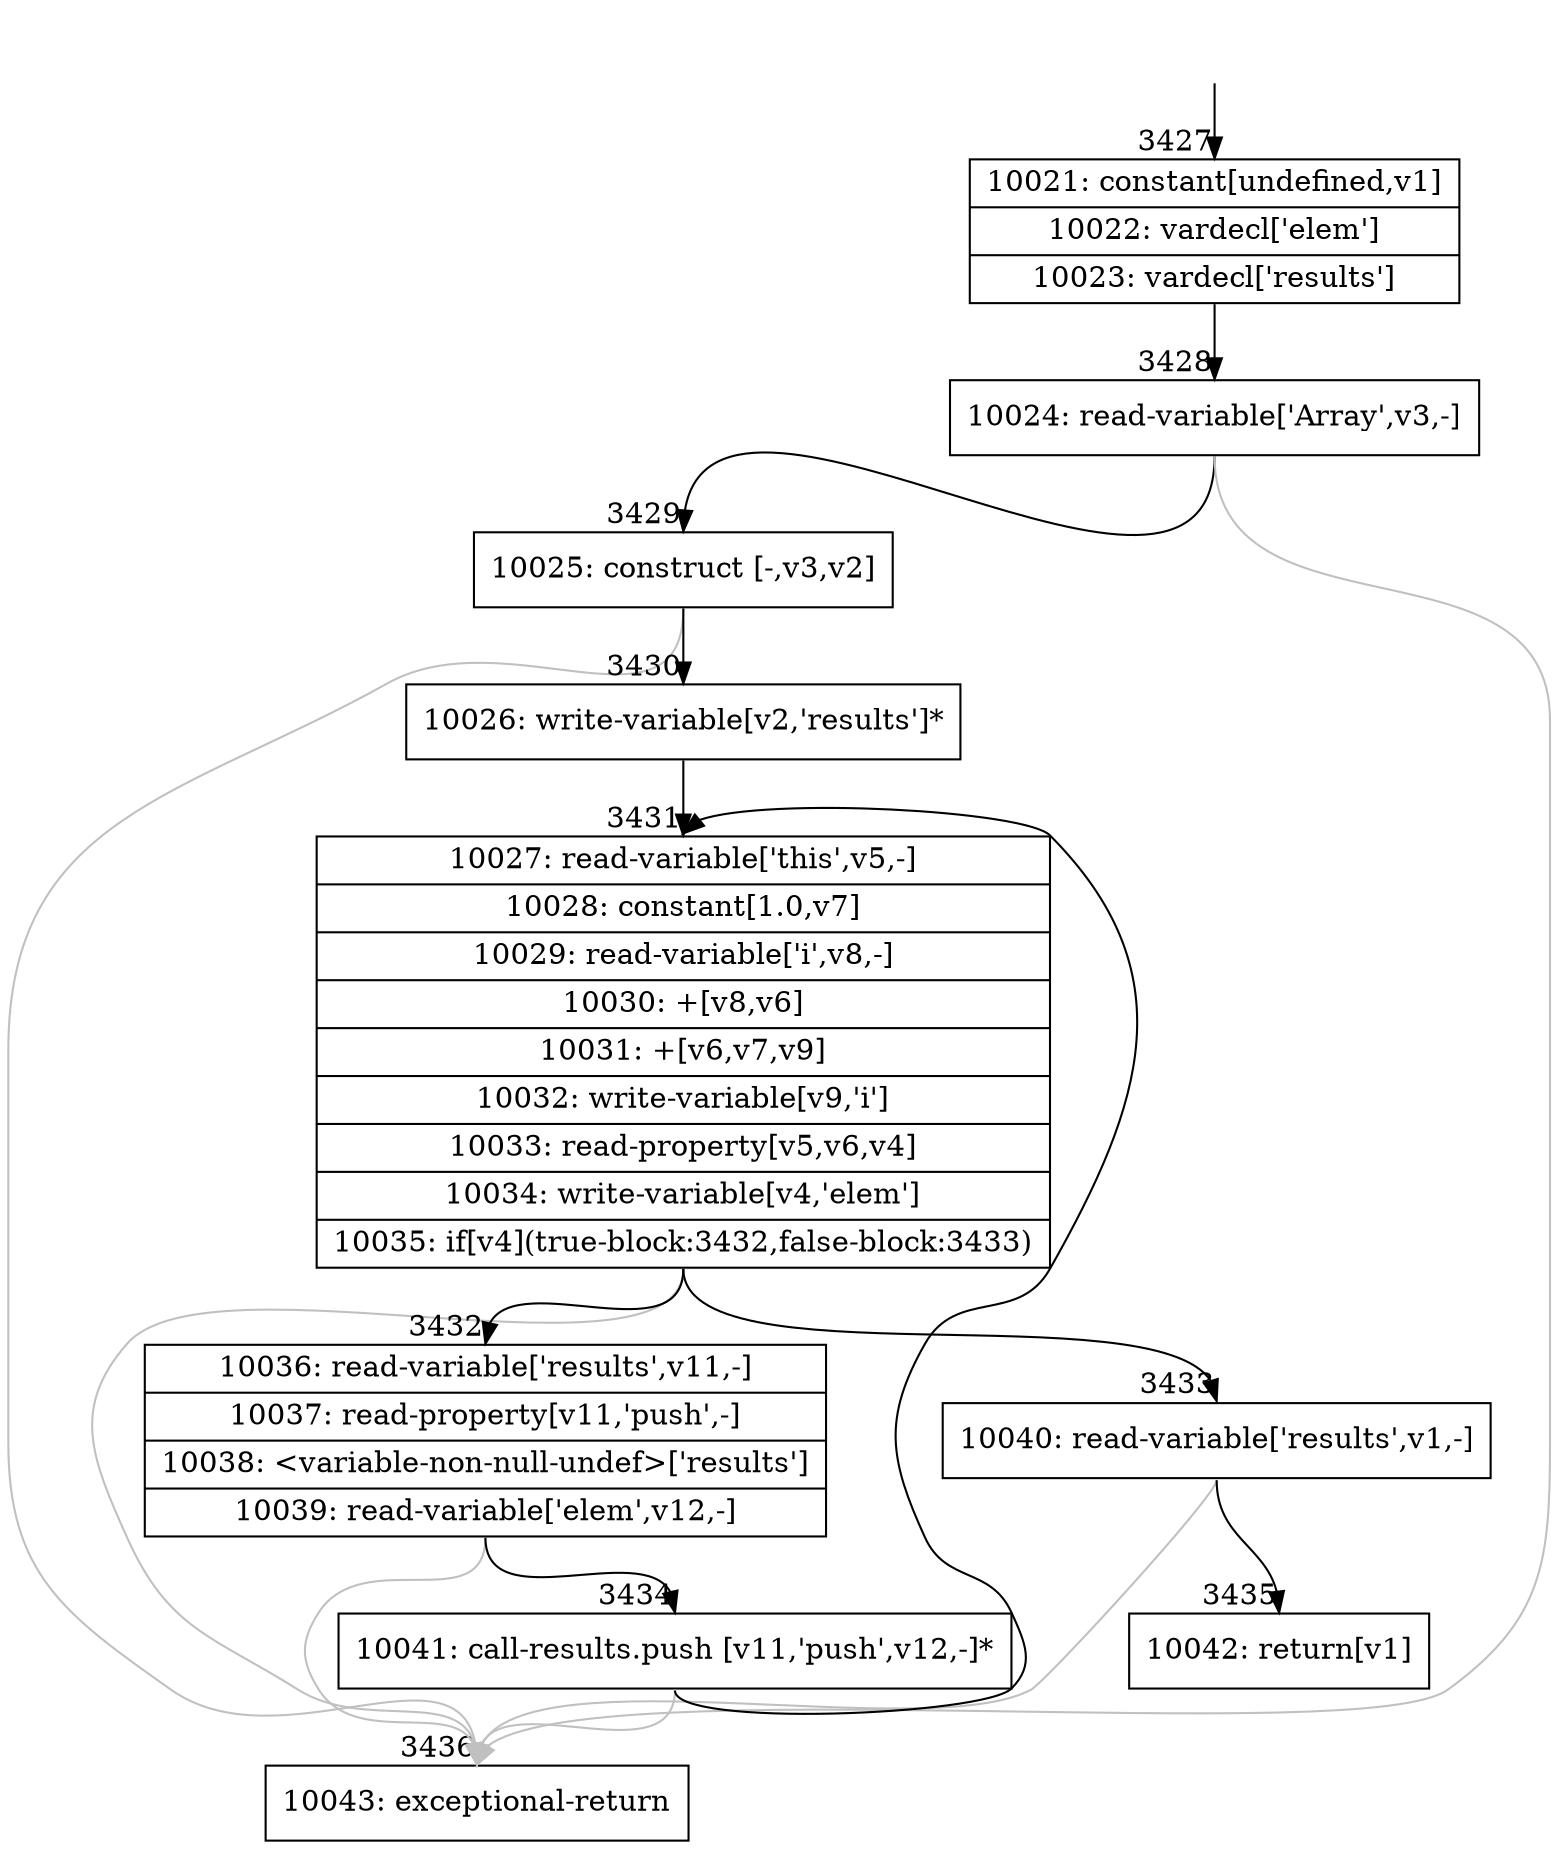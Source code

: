 digraph {
rankdir="TD"
BB_entry225[shape=none,label=""];
BB_entry225 -> BB3427 [tailport=s, headport=n, headlabel="    3427"]
BB3427 [shape=record label="{10021: constant[undefined,v1]|10022: vardecl['elem']|10023: vardecl['results']}" ] 
BB3427 -> BB3428 [tailport=s, headport=n, headlabel="      3428"]
BB3428 [shape=record label="{10024: read-variable['Array',v3,-]}" ] 
BB3428 -> BB3429 [tailport=s, headport=n, headlabel="      3429"]
BB3428 -> BB3436 [tailport=s, headport=n, color=gray, headlabel="      3436"]
BB3429 [shape=record label="{10025: construct [-,v3,v2]}" ] 
BB3429 -> BB3430 [tailport=s, headport=n, headlabel="      3430"]
BB3429 -> BB3436 [tailport=s, headport=n, color=gray]
BB3430 [shape=record label="{10026: write-variable[v2,'results']*}" ] 
BB3430 -> BB3431 [tailport=s, headport=n, headlabel="      3431"]
BB3431 [shape=record label="{10027: read-variable['this',v5,-]|10028: constant[1.0,v7]|10029: read-variable['i',v8,-]|10030: +[v8,v6]|10031: +[v6,v7,v9]|10032: write-variable[v9,'i']|10033: read-property[v5,v6,v4]|10034: write-variable[v4,'elem']|10035: if[v4](true-block:3432,false-block:3433)}" ] 
BB3431 -> BB3432 [tailport=s, headport=n, headlabel="      3432"]
BB3431 -> BB3433 [tailport=s, headport=n, headlabel="      3433"]
BB3431 -> BB3436 [tailport=s, headport=n, color=gray]
BB3432 [shape=record label="{10036: read-variable['results',v11,-]|10037: read-property[v11,'push',-]|10038: \<variable-non-null-undef\>['results']|10039: read-variable['elem',v12,-]}" ] 
BB3432 -> BB3434 [tailport=s, headport=n, headlabel="      3434"]
BB3432 -> BB3436 [tailport=s, headport=n, color=gray]
BB3433 [shape=record label="{10040: read-variable['results',v1,-]}" ] 
BB3433 -> BB3435 [tailport=s, headport=n, headlabel="      3435"]
BB3433 -> BB3436 [tailport=s, headport=n, color=gray]
BB3434 [shape=record label="{10041: call-results.push [v11,'push',v12,-]*}" ] 
BB3434 -> BB3431 [tailport=s, headport=n]
BB3434 -> BB3436 [tailport=s, headport=n, color=gray]
BB3435 [shape=record label="{10042: return[v1]}" ] 
BB3436 [shape=record label="{10043: exceptional-return}" ] 
//#$~ 3833
}
